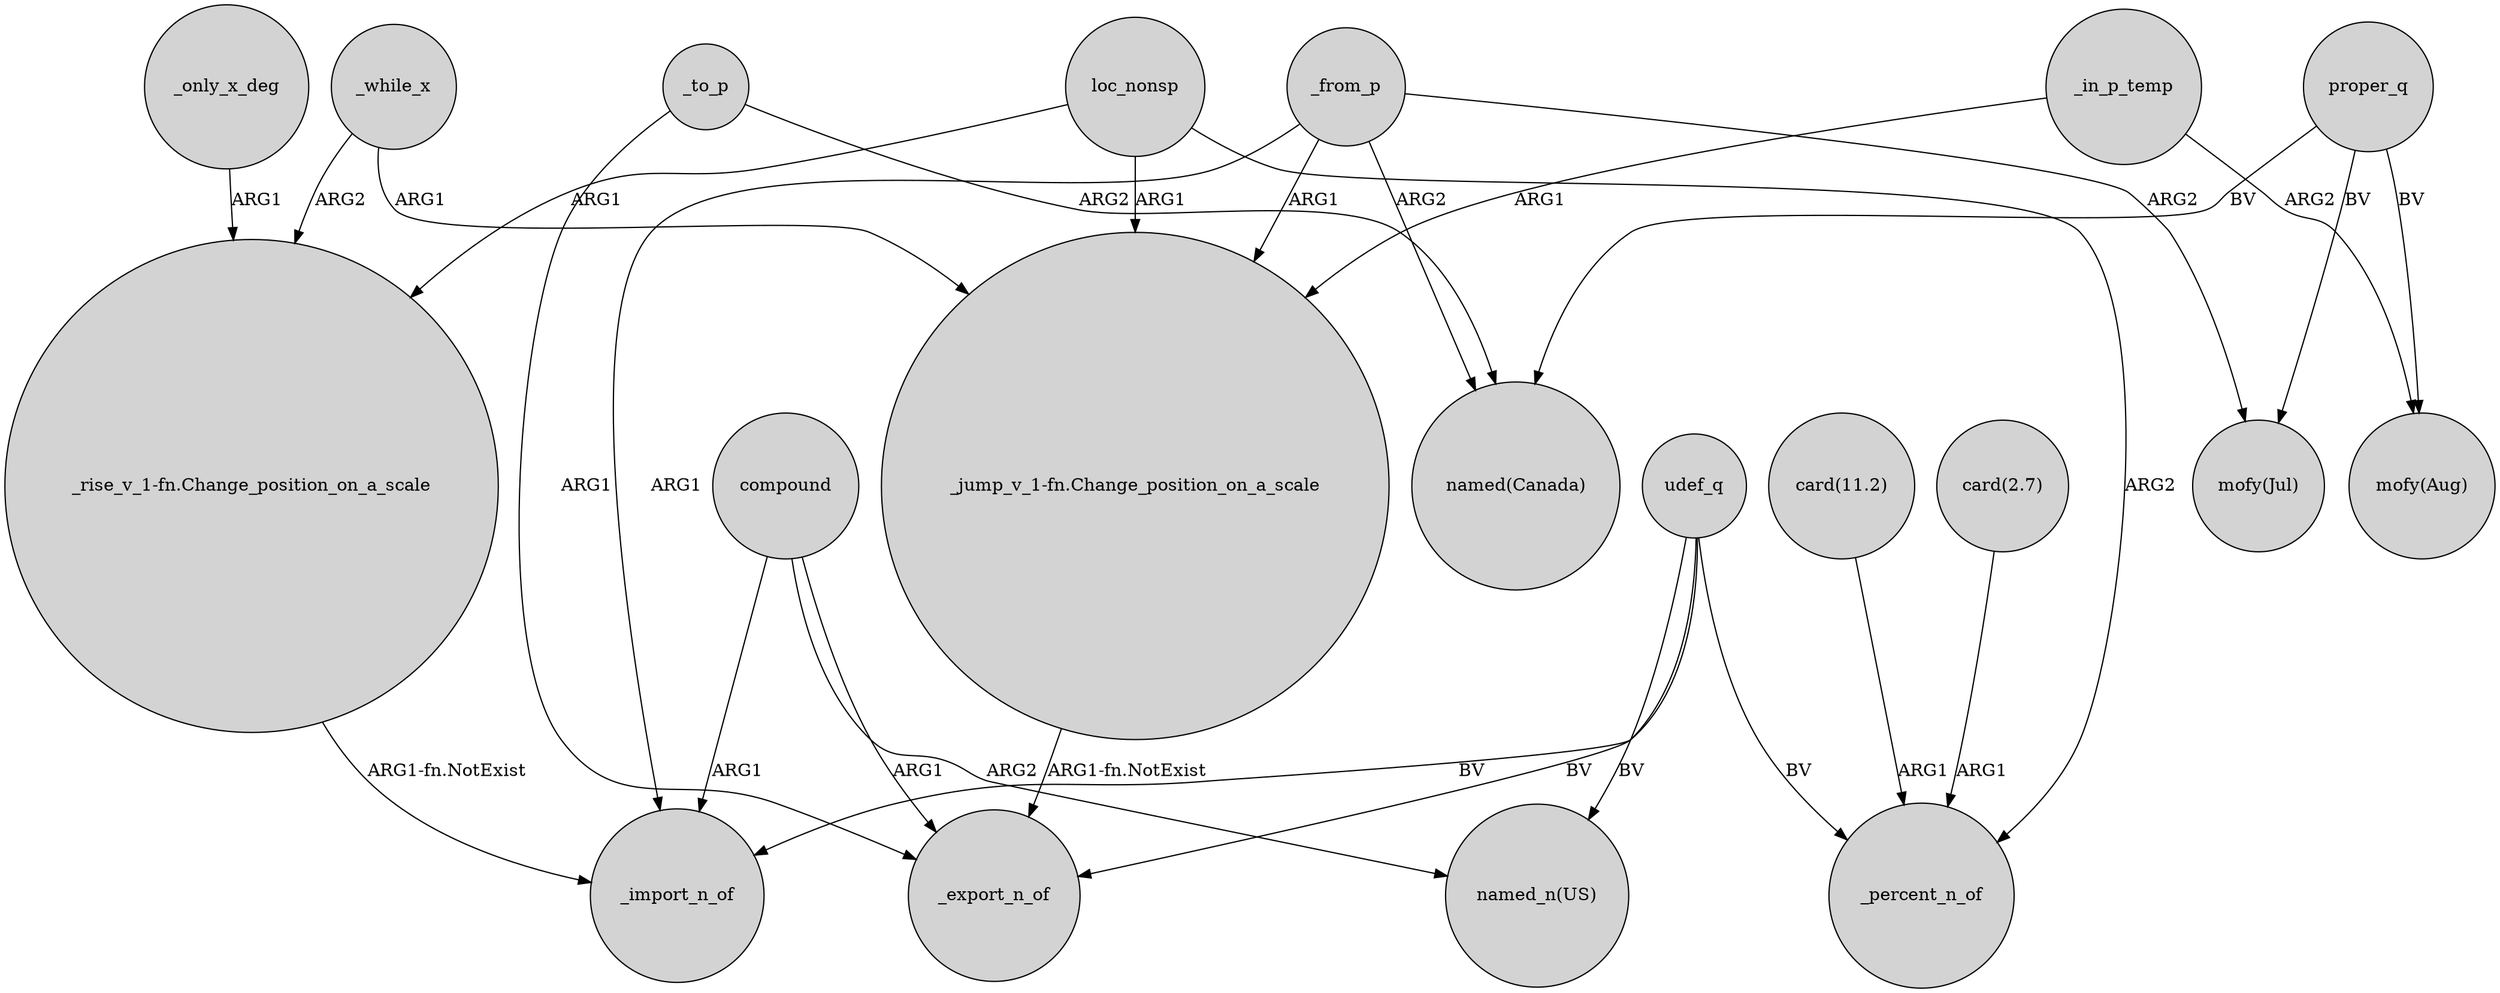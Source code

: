 digraph {
	node [shape=circle style=filled]
	_to_p -> _export_n_of [label=ARG1]
	udef_q -> "named_n(US)" [label=BV]
	proper_q -> "mofy(Jul)" [label=BV]
	_to_p -> "named(Canada)" [label=ARG2]
	"_rise_v_1-fn.Change_position_on_a_scale" -> _import_n_of [label="ARG1-fn.NotExist"]
	proper_q -> "named(Canada)" [label=BV]
	"card(11.2)" -> _percent_n_of [label=ARG1]
	_only_x_deg -> "_rise_v_1-fn.Change_position_on_a_scale" [label=ARG1]
	_from_p -> _import_n_of [label=ARG1]
	compound -> "named_n(US)" [label=ARG2]
	compound -> _export_n_of [label=ARG1]
	_in_p_temp -> "mofy(Aug)" [label=ARG2]
	loc_nonsp -> _percent_n_of [label=ARG2]
	loc_nonsp -> "_rise_v_1-fn.Change_position_on_a_scale" [label=ARG1]
	proper_q -> "mofy(Aug)" [label=BV]
	_while_x -> "_rise_v_1-fn.Change_position_on_a_scale" [label=ARG2]
	udef_q -> _export_n_of [label=BV]
	udef_q -> _import_n_of [label=BV]
	_from_p -> "mofy(Jul)" [label=ARG2]
	_while_x -> "_jump_v_1-fn.Change_position_on_a_scale" [label=ARG1]
	_from_p -> "_jump_v_1-fn.Change_position_on_a_scale" [label=ARG1]
	udef_q -> _percent_n_of [label=BV]
	_from_p -> "named(Canada)" [label=ARG2]
	"_jump_v_1-fn.Change_position_on_a_scale" -> _export_n_of [label="ARG1-fn.NotExist"]
	compound -> _import_n_of [label=ARG1]
	"card(2.7)" -> _percent_n_of [label=ARG1]
	_in_p_temp -> "_jump_v_1-fn.Change_position_on_a_scale" [label=ARG1]
	loc_nonsp -> "_jump_v_1-fn.Change_position_on_a_scale" [label=ARG1]
}
